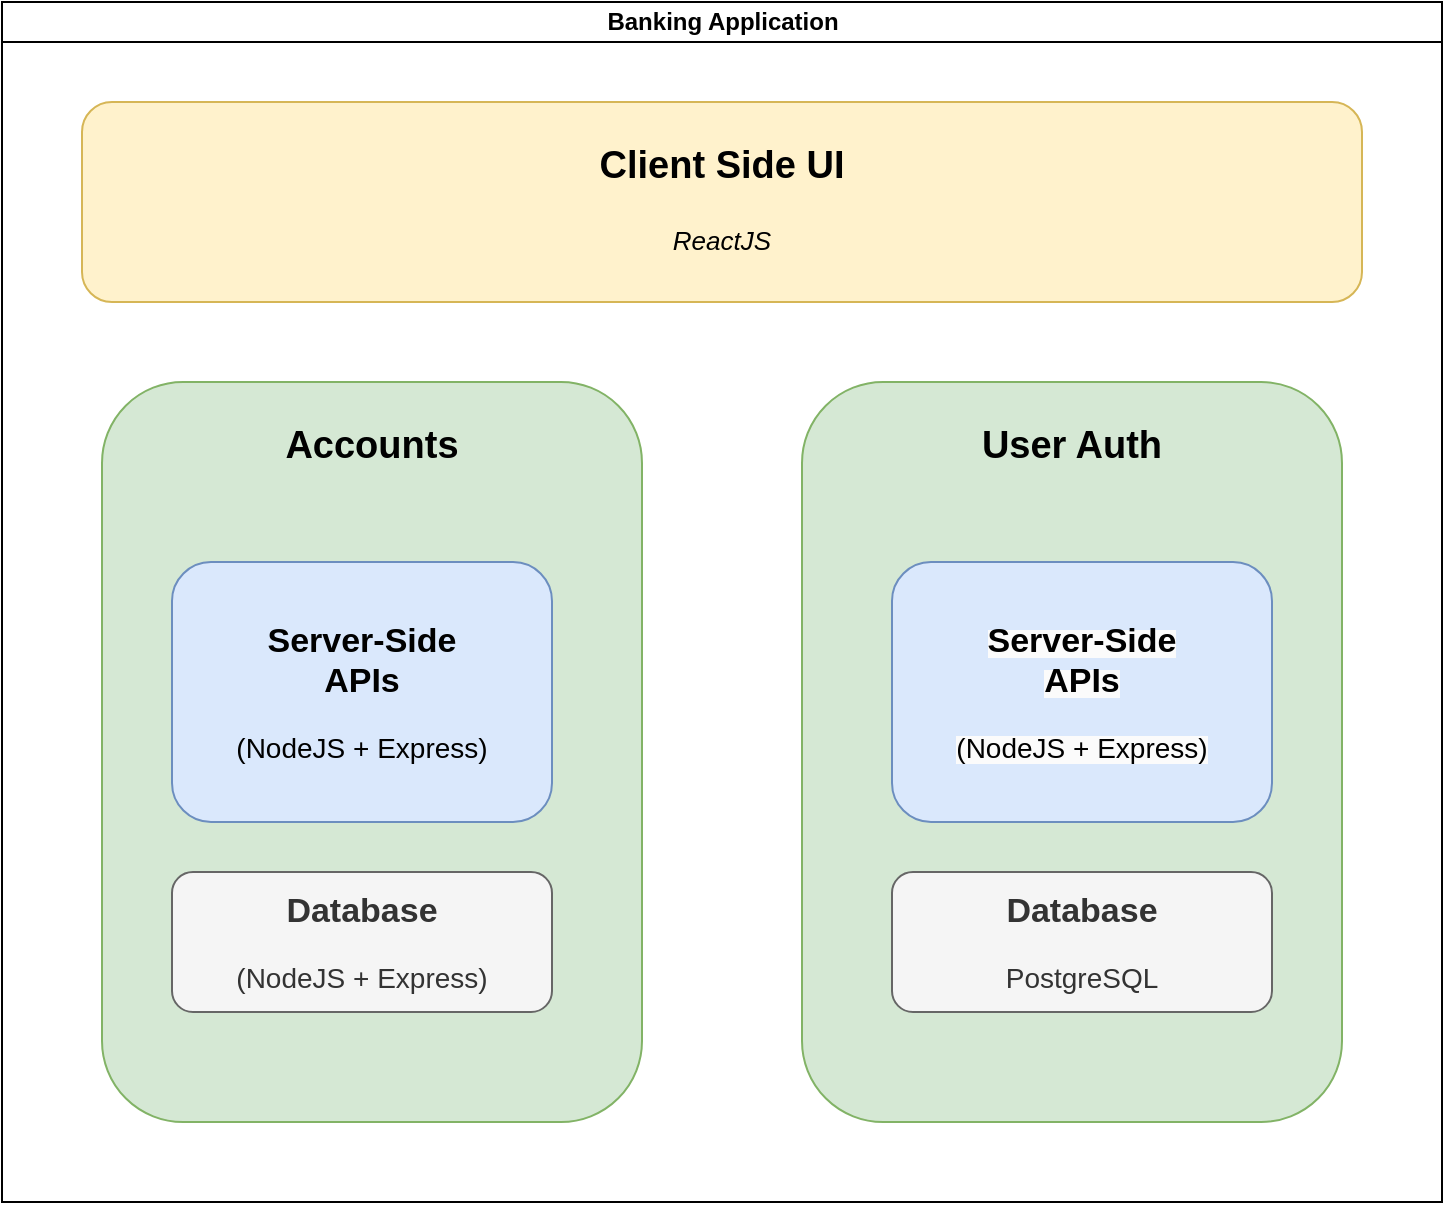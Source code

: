 <mxfile version="21.3.8" type="github">
  <diagram id="prtHgNgQTEPvFCAcTncT" name="Page-1">
    <mxGraphModel dx="1327" dy="851" grid="1" gridSize="10" guides="1" tooltips="1" connect="1" arrows="1" fold="1" page="1" pageScale="1" pageWidth="827" pageHeight="1169" math="0" shadow="0">
      <root>
        <mxCell id="0" />
        <mxCell id="1" parent="0" />
        <mxCell id="dNxyNK7c78bLwvsdeMH5-11" value="Banking Application" style="swimlane;html=1;startSize=20;horizontal=1;containerType=tree;glass=0;strokeWidth=1;verticalAlign=middle;" parent="1" vertex="1">
          <mxGeometry x="40" y="80" width="720" height="600" as="geometry" />
        </mxCell>
        <mxCell id="W_EmYKKKbLou7GbKtM4T-2" value="&lt;p style=&quot;line-height: 100%;&quot;&gt;&lt;b style=&quot;&quot;&gt;&lt;font style=&quot;font-size: 19px;&quot;&gt;Client Side UI&lt;/font&gt;&lt;br&gt;&lt;/b&gt;&lt;font style=&quot;font-size: 13px;&quot;&gt;&lt;i&gt;&lt;br&gt;&lt;/i&gt;&lt;/font&gt;&lt;/p&gt;&lt;p style=&quot;line-height: 100%;&quot;&gt;&lt;font style=&quot;font-size: 13px;&quot;&gt;&lt;i&gt;ReactJS&lt;/i&gt;&lt;/font&gt;&lt;/p&gt;" style="rounded=1;whiteSpace=wrap;html=1;fillColor=#fff2cc;strokeColor=#d6b656;" vertex="1" parent="dNxyNK7c78bLwvsdeMH5-11">
          <mxGeometry x="40" y="50" width="640" height="100" as="geometry" />
        </mxCell>
        <mxCell id="W_EmYKKKbLou7GbKtM4T-4" value="&lt;font style=&quot;&quot;&gt;&lt;b style=&quot;&quot;&gt;&lt;br&gt;&lt;font style=&quot;font-size: 19px;&quot;&gt;Accounts&lt;/font&gt;&lt;/b&gt;&lt;/font&gt;" style="rounded=1;whiteSpace=wrap;html=1;fillColor=#d5e8d4;strokeColor=#82b366;verticalAlign=top;labelPosition=center;verticalLabelPosition=middle;align=center;" vertex="1" parent="dNxyNK7c78bLwvsdeMH5-11">
          <mxGeometry x="50" y="190" width="270" height="370" as="geometry" />
        </mxCell>
        <mxCell id="W_EmYKKKbLou7GbKtM4T-5" value="&lt;font style=&quot;&quot;&gt;&lt;b style=&quot;&quot;&gt;&lt;br&gt;&lt;font style=&quot;font-size: 19px;&quot;&gt;User Auth&lt;/font&gt;&lt;/b&gt;&lt;/font&gt;" style="rounded=1;whiteSpace=wrap;html=1;fillColor=#d5e8d4;strokeColor=#82b366;verticalAlign=top;" vertex="1" parent="dNxyNK7c78bLwvsdeMH5-11">
          <mxGeometry x="400" y="190" width="270" height="370" as="geometry" />
        </mxCell>
        <mxCell id="W_EmYKKKbLou7GbKtM4T-6" value="&lt;font style=&quot;&quot;&gt;&lt;b&gt;&lt;span style=&quot;font-size: 17px;&quot;&gt;Server-Side &lt;/span&gt;&lt;br&gt;&lt;/b&gt;&lt;span style=&quot;font-size: 17px;&quot;&gt;&lt;b&gt;APIs&lt;/b&gt;&lt;br&gt;&lt;/span&gt;&lt;br&gt;&lt;font style=&quot;font-size: 14px;&quot;&gt;(NodeJS + Express)&lt;/font&gt;&lt;br&gt;&lt;/font&gt;" style="rounded=1;whiteSpace=wrap;html=1;fillColor=#dae8fc;strokeColor=#6c8ebf;" vertex="1" parent="dNxyNK7c78bLwvsdeMH5-11">
          <mxGeometry x="85" y="280" width="190" height="130" as="geometry" />
        </mxCell>
        <mxCell id="W_EmYKKKbLou7GbKtM4T-7" value="&lt;span style=&quot;color: rgb(0, 0, 0); font-family: Helvetica; font-style: normal; font-variant-ligatures: normal; font-variant-caps: normal; letter-spacing: normal; orphans: 2; text-align: center; text-indent: 0px; text-transform: none; widows: 2; word-spacing: 0px; -webkit-text-stroke-width: 0px; background-color: rgb(251, 251, 251); text-decoration-thickness: initial; text-decoration-style: initial; text-decoration-color: initial; float: none; display: inline !important;&quot;&gt;&lt;font style=&quot;&quot;&gt;&lt;b&gt;&lt;span style=&quot;font-size: 17px;&quot;&gt;Server-Side &lt;/span&gt;&lt;br&gt;&lt;/b&gt;&lt;span style=&quot;font-size: 17px;&quot;&gt;&lt;b&gt;APIs&lt;/b&gt;&lt;br&gt;&lt;/span&gt;&lt;br&gt;&lt;font style=&quot;font-weight: 400; font-size: 14px;&quot;&gt;(NodeJS + Express)&lt;/font&gt;&lt;br&gt;&lt;/font&gt;&lt;/span&gt;" style="rounded=1;whiteSpace=wrap;html=1;fillColor=#dae8fc;strokeColor=#6c8ebf;" vertex="1" parent="dNxyNK7c78bLwvsdeMH5-11">
          <mxGeometry x="445" y="280" width="190" height="130" as="geometry" />
        </mxCell>
        <mxCell id="W_EmYKKKbLou7GbKtM4T-8" value="&lt;font style=&quot;&quot;&gt;&lt;span style=&quot;font-size: 17px;&quot;&gt;&lt;b&gt;Database&lt;/b&gt;&lt;br&gt;&lt;/span&gt;&lt;br&gt;&lt;font style=&quot;font-size: 14px;&quot;&gt;(NodeJS + Express)&lt;/font&gt;&lt;br&gt;&lt;/font&gt;" style="rounded=1;whiteSpace=wrap;html=1;fillColor=#f5f5f5;fontColor=#333333;strokeColor=#666666;" vertex="1" parent="dNxyNK7c78bLwvsdeMH5-11">
          <mxGeometry x="85" y="435" width="190" height="70" as="geometry" />
        </mxCell>
        <mxCell id="W_EmYKKKbLou7GbKtM4T-9" value="&lt;font style=&quot;&quot;&gt;&lt;span style=&quot;font-size: 17px;&quot;&gt;&lt;b&gt;Database&lt;/b&gt;&lt;br&gt;&lt;/span&gt;&lt;br&gt;&lt;font style=&quot;font-size: 14px;&quot;&gt;PostgreSQL&lt;/font&gt;&lt;br&gt;&lt;/font&gt;" style="rounded=1;whiteSpace=wrap;html=1;fillColor=#f5f5f5;fontColor=#333333;strokeColor=#666666;" vertex="1" parent="dNxyNK7c78bLwvsdeMH5-11">
          <mxGeometry x="445" y="435" width="190" height="70" as="geometry" />
        </mxCell>
      </root>
    </mxGraphModel>
  </diagram>
</mxfile>
